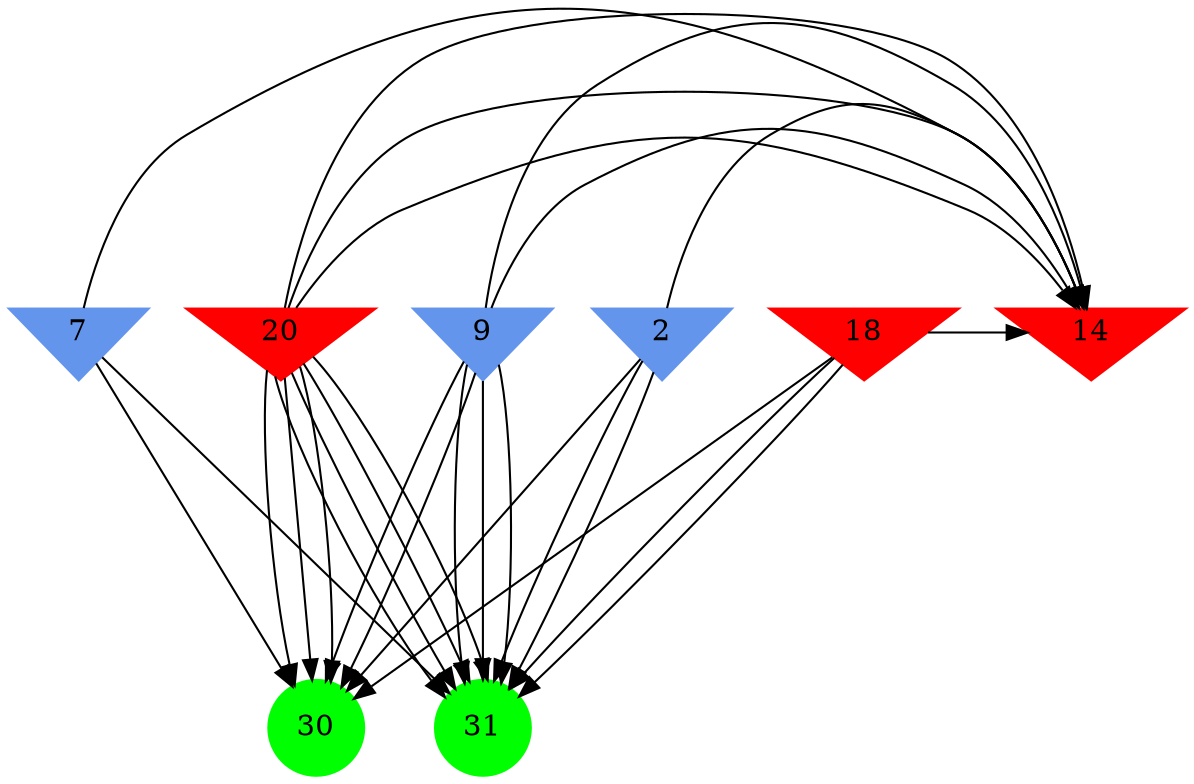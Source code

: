 digraph brain {
	ranksep=2.0;
	2 [shape=invtriangle,style=filled,color=cornflowerblue];
	7 [shape=invtriangle,style=filled,color=cornflowerblue];
	9 [shape=invtriangle,style=filled,color=cornflowerblue];
	14 [shape=invtriangle,style=filled,color=red];
	18 [shape=invtriangle,style=filled,color=red];
	20 [shape=invtriangle,style=filled,color=red];
	30 [shape=circle,style=filled,color=green];
	31 [shape=circle,style=filled,color=green];
	18	->	30;
	18	->	14;
	18	->	31;
	18	->	31;
	2	->	30;
	2	->	14;
	2	->	31;
	2	->	31;
	20	->	30;
	20	->	14;
	20	->	31;
	20	->	31;
	9	->	30;
	9	->	14;
	9	->	31;
	9	->	31;
	7	->	30;
	7	->	14;
	7	->	31;
	20	->	30;
	20	->	14;
	20	->	31;
	20	->	30;
	20	->	14;
	20	->	31;
	9	->	30;
	9	->	14;
	9	->	31;
	{ rank=same; 2; 7; 9; 14; 18; 20; }
	{ rank=same; }
	{ rank=same; 30; 31; }
}
